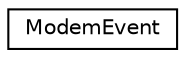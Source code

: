 digraph "Graphical Class Hierarchy"
{
 // LATEX_PDF_SIZE
  edge [fontname="Helvetica",fontsize="10",labelfontname="Helvetica",labelfontsize="10"];
  node [fontname="Helvetica",fontsize="10",shape=record];
  rankdir="LR";
  Node0 [label="ModemEvent",height=0.2,width=0.4,color="black", fillcolor="white", style="filled",URL="$structModemEvent.html",tooltip=" "];
}
